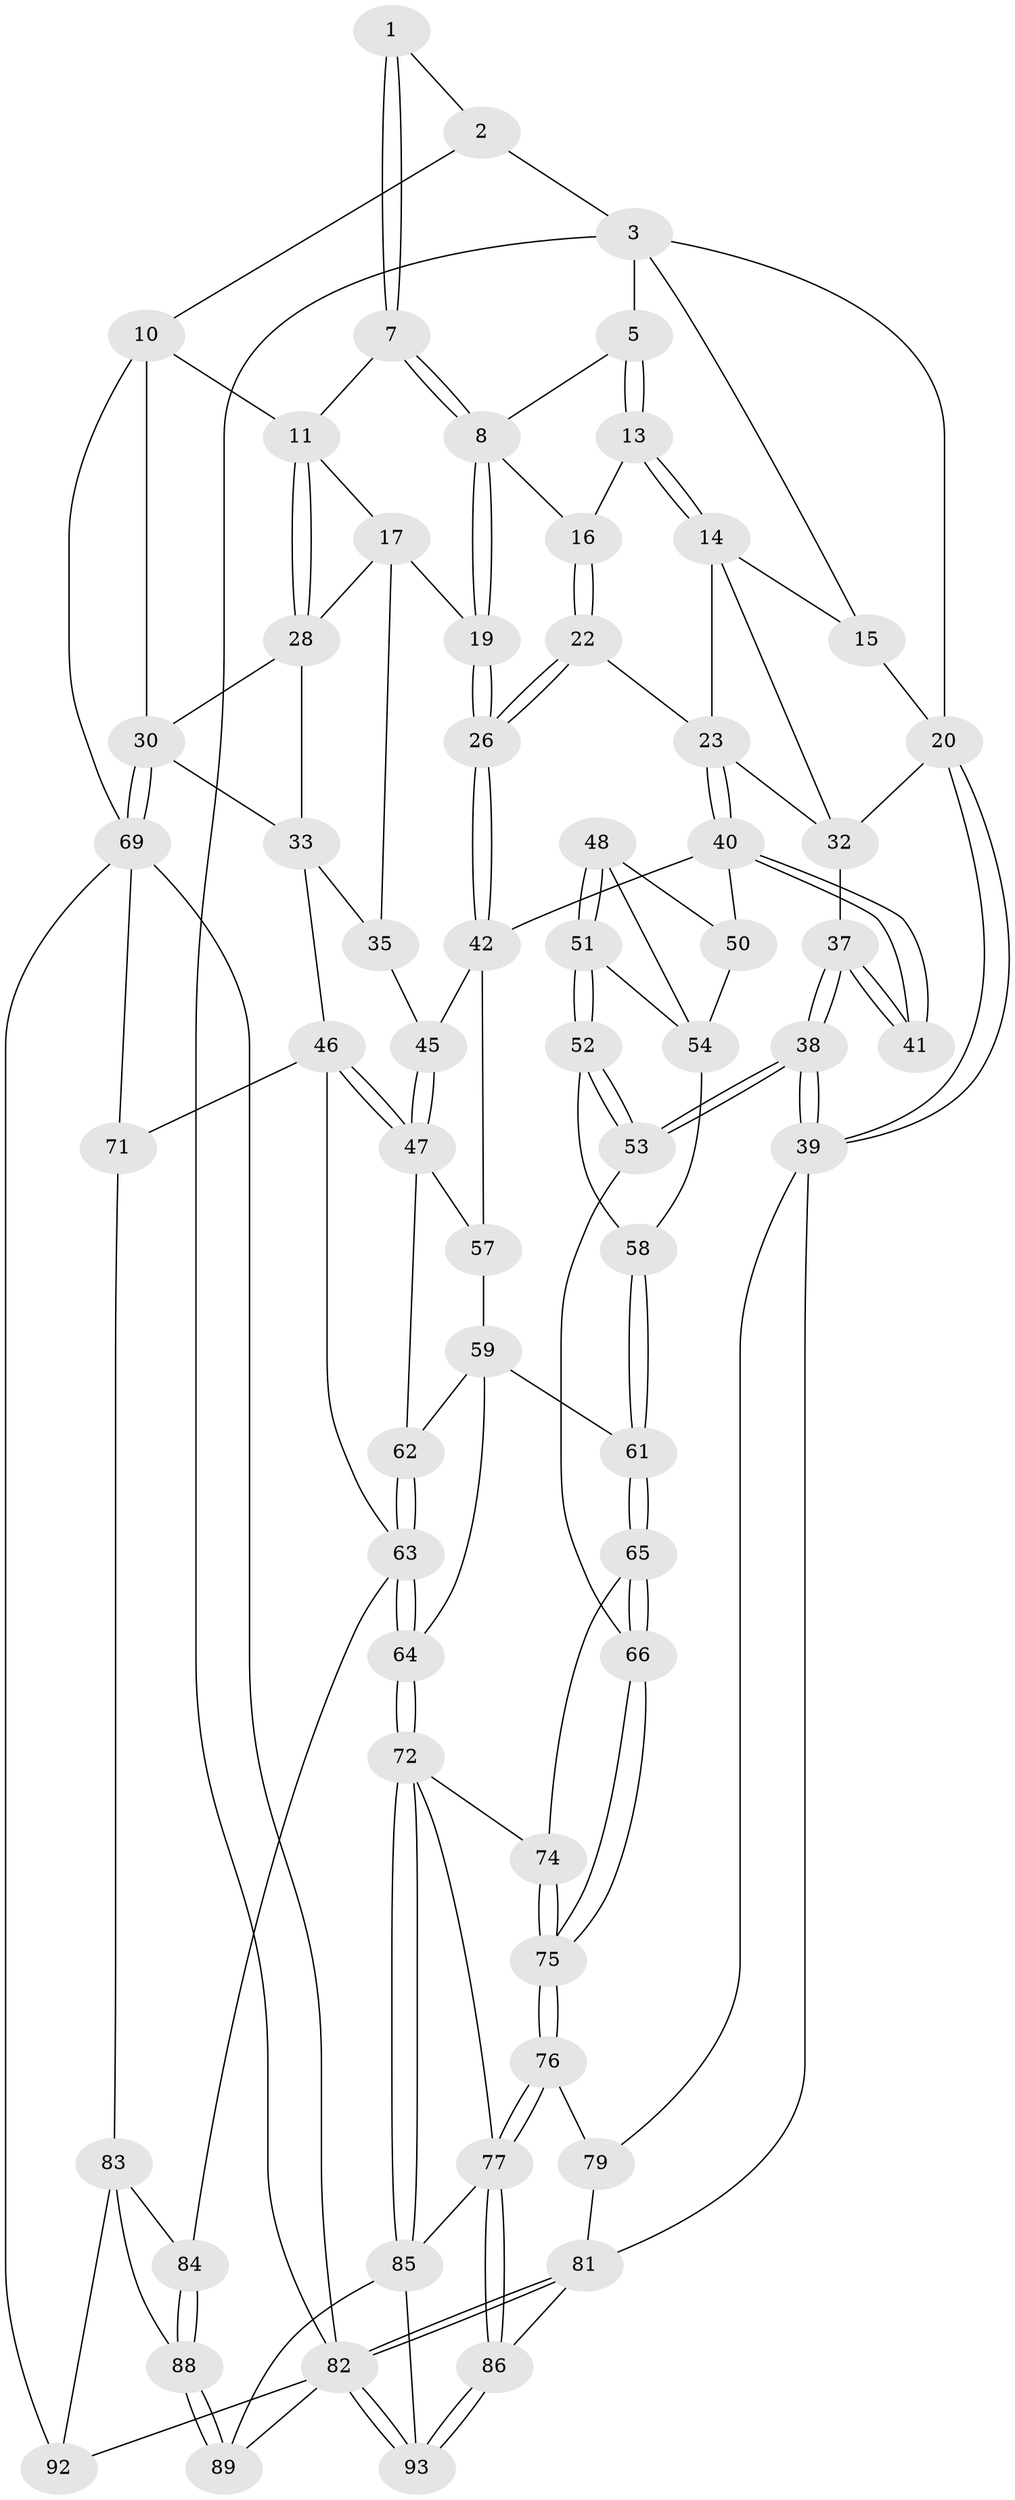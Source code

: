 // original degree distribution, {3: 0.031914893617021274, 4: 0.26595744680851063, 5: 0.4574468085106383, 6: 0.24468085106382978}
// Generated by graph-tools (version 1.1) at 2025/11/02/27/25 16:11:52]
// undirected, 65 vertices, 152 edges
graph export_dot {
graph [start="1"]
  node [color=gray90,style=filled];
  1 [pos="+0.7117663677309842+0"];
  2 [pos="+0.837708721515829+0"];
  3 [pos="+0+0",super="+4"];
  5 [pos="+0.30242986870946975+0",super="+6"];
  7 [pos="+0.7147416072359989+0.05803690908481824"];
  8 [pos="+0.6262607443581677+0.19165069860328826",super="+9"];
  10 [pos="+0.9439685389757624+0.10979306220145005",super="+27"];
  11 [pos="+0.8994719941073415+0.13262404350284154",super="+12"];
  13 [pos="+0.3430031204611511+0.029887640801625953"];
  14 [pos="+0.27082870433980366+0.1378060851614191",super="+25"];
  15 [pos="+0.11120132325123946+0.12338831333286726"];
  16 [pos="+0.4340532030215411+0.10092617808139429"];
  17 [pos="+0.8106853835182022+0.24062815215655498",super="+18"];
  19 [pos="+0.6272654244978065+0.20569409878338976"];
  20 [pos="+0+0.10927846226594132",super="+21"];
  22 [pos="+0.42365341940563617+0.19387308505121403"];
  23 [pos="+0.28419795461801967+0.2763058366685468",super="+24"];
  26 [pos="+0.4915125191869372+0.3358305336210731"];
  28 [pos="+0.870705681048068+0.21336308720511524",super="+29"];
  30 [pos="+1+0.45621335622610715",super="+31"];
  32 [pos="+0.11186841216556176+0.23486435972092518",super="+36"];
  33 [pos="+0.9524565236630641+0.5041398760145583",super="+34"];
  35 [pos="+0.7243605718662077+0.32390812874423464"];
  37 [pos="+0.03915225116920384+0.41492312743421933"];
  38 [pos="+0+0.5308780597265557"];
  39 [pos="+0+0.5295110789802219",super="+80"];
  40 [pos="+0.30946096089712605+0.34104561256942345",super="+44"];
  41 [pos="+0.17705549657213507+0.39968596379205895"];
  42 [pos="+0.4695773613721942+0.3803121010565288",super="+43"];
  45 [pos="+0.615930643198215+0.40957634122318265"];
  46 [pos="+0.7797607722905245+0.6320706506366756",super="+67"];
  47 [pos="+0.7451176913560078+0.6090102902117002",super="+56"];
  48 [pos="+0.20223090047468958+0.44086493788008074",super="+49"];
  50 [pos="+0.36875124672316834+0.39795644679624914"];
  51 [pos="+0.209989649064667+0.5008455218437109"];
  52 [pos="+0.13170737836737478+0.547544349984348"];
  53 [pos="+0+0.5428568045020276"];
  54 [pos="+0.2262972588168626+0.4973608995192794",super="+55"];
  57 [pos="+0.44853669126719437+0.4375643795775553"];
  58 [pos="+0.27604973285832524+0.6066774571168333"];
  59 [pos="+0.43449108472081893+0.5645301971180159",super="+60"];
  61 [pos="+0.30883452047806514+0.6597407130664431"];
  62 [pos="+0.4714375542934745+0.5916042905127641"];
  63 [pos="+0.5965999120989998+0.7883729443428081",super="+68"];
  64 [pos="+0.5295892691195785+0.8560076237681276"];
  65 [pos="+0.3019506379712092+0.6667612716722657"];
  66 [pos="+0.06822700359095621+0.6890946296502446"];
  69 [pos="+1+0.8810814109535358",super="+70"];
  71 [pos="+0.8175191106282113+0.7103076849166078"];
  72 [pos="+0.4914721937164854+0.9580512367614075",super="+73"];
  74 [pos="+0.2725623431547477+0.7455748651833463"];
  75 [pos="+0.09719702592386226+0.7435081505225295"];
  76 [pos="+0.11901984290726764+0.8156141207789863"];
  77 [pos="+0.148537976365062+0.8555558646333169",super="+78"];
  79 [pos="+0+0.8643473869685897"];
  81 [pos="+0+1",super="+87"];
  82 [pos="+0+1",super="+94"];
  83 [pos="+0.8123780138492624+0.9023946122523246",super="+91"];
  84 [pos="+0.7490127793684966+0.8974651525738172"];
  85 [pos="+0.4784172231010467+1",super="+90"];
  86 [pos="+0.13812337270368288+0.9227997594440733"];
  88 [pos="+0.753704759410274+0.9260628862483405"];
  89 [pos="+0.4807562489934282+1"];
  92 [pos="+0.8640377619498342+1"];
  93 [pos="+0.25953963576693595+1"];
  1 -- 2;
  1 -- 7;
  1 -- 7;
  2 -- 3;
  2 -- 10 [weight=2];
  3 -- 20;
  3 -- 82;
  3 -- 5;
  3 -- 15;
  5 -- 13;
  5 -- 13;
  5 -- 8;
  7 -- 8;
  7 -- 8;
  7 -- 11;
  8 -- 19;
  8 -- 19;
  8 -- 16;
  10 -- 11;
  10 -- 69;
  10 -- 30;
  11 -- 28;
  11 -- 28;
  11 -- 17;
  13 -- 14;
  13 -- 14;
  13 -- 16;
  14 -- 15;
  14 -- 32;
  14 -- 23;
  15 -- 20;
  16 -- 22;
  16 -- 22;
  17 -- 19;
  17 -- 35;
  17 -- 28;
  19 -- 26;
  19 -- 26;
  20 -- 39;
  20 -- 39;
  20 -- 32;
  22 -- 23;
  22 -- 26;
  22 -- 26;
  23 -- 40;
  23 -- 40;
  23 -- 32;
  26 -- 42;
  26 -- 42;
  28 -- 30;
  28 -- 33;
  30 -- 69;
  30 -- 69;
  30 -- 33;
  32 -- 37;
  33 -- 35;
  33 -- 46;
  35 -- 45;
  37 -- 38;
  37 -- 38;
  37 -- 41;
  37 -- 41;
  38 -- 39;
  38 -- 39;
  38 -- 53;
  38 -- 53;
  39 -- 81;
  39 -- 79;
  40 -- 41;
  40 -- 41;
  40 -- 42;
  40 -- 50;
  42 -- 45;
  42 -- 57;
  45 -- 47;
  45 -- 47;
  46 -- 47;
  46 -- 47;
  46 -- 71;
  46 -- 63;
  47 -- 57;
  47 -- 62;
  48 -- 51;
  48 -- 51;
  48 -- 50;
  48 -- 54;
  50 -- 54;
  51 -- 52;
  51 -- 52;
  51 -- 54;
  52 -- 53;
  52 -- 53;
  52 -- 58;
  53 -- 66;
  54 -- 58;
  57 -- 59;
  58 -- 61;
  58 -- 61;
  59 -- 62;
  59 -- 64;
  59 -- 61;
  61 -- 65;
  61 -- 65;
  62 -- 63;
  62 -- 63;
  63 -- 64;
  63 -- 64;
  63 -- 84;
  64 -- 72;
  64 -- 72;
  65 -- 66;
  65 -- 66;
  65 -- 74;
  66 -- 75;
  66 -- 75;
  69 -- 82;
  69 -- 92;
  69 -- 71;
  71 -- 83;
  72 -- 85;
  72 -- 85;
  72 -- 74;
  72 -- 77;
  74 -- 75;
  74 -- 75;
  75 -- 76;
  75 -- 76;
  76 -- 77;
  76 -- 77;
  76 -- 79;
  77 -- 86;
  77 -- 86;
  77 -- 85;
  79 -- 81;
  81 -- 82;
  81 -- 82;
  81 -- 86;
  82 -- 93;
  82 -- 93;
  82 -- 89;
  82 -- 92;
  83 -- 84;
  83 -- 88;
  83 -- 92;
  84 -- 88;
  84 -- 88;
  85 -- 89;
  85 -- 93;
  86 -- 93;
  86 -- 93;
  88 -- 89;
  88 -- 89;
}
